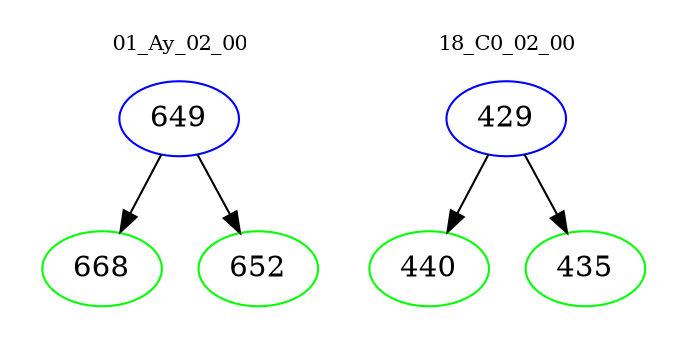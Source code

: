 digraph{
subgraph cluster_0 {
color = white
label = "01_Ay_02_00";
fontsize=10;
T0_649 [label="649", color="blue"]
T0_649 -> T0_668 [color="black"]
T0_668 [label="668", color="green"]
T0_649 -> T0_652 [color="black"]
T0_652 [label="652", color="green"]
}
subgraph cluster_1 {
color = white
label = "18_C0_02_00";
fontsize=10;
T1_429 [label="429", color="blue"]
T1_429 -> T1_440 [color="black"]
T1_440 [label="440", color="green"]
T1_429 -> T1_435 [color="black"]
T1_435 [label="435", color="green"]
}
}
